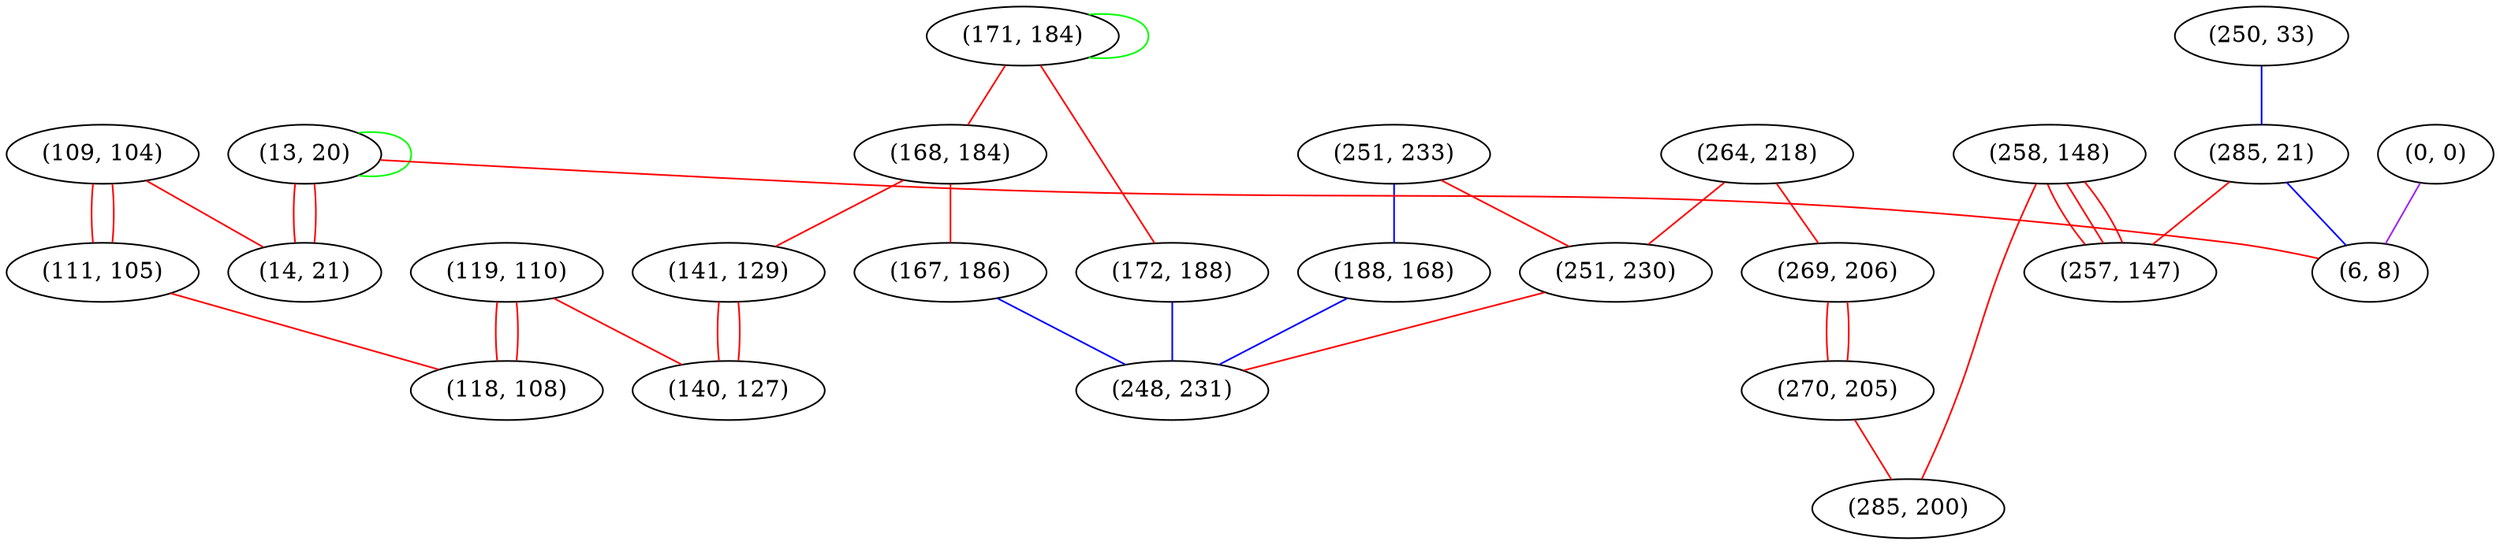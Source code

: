 graph "" {
"(109, 104)";
"(171, 184)";
"(251, 233)";
"(264, 218)";
"(168, 184)";
"(167, 186)";
"(269, 206)";
"(111, 105)";
"(13, 20)";
"(172, 188)";
"(250, 33)";
"(0, 0)";
"(258, 148)";
"(251, 230)";
"(285, 21)";
"(119, 110)";
"(257, 147)";
"(270, 205)";
"(188, 168)";
"(141, 129)";
"(6, 8)";
"(285, 200)";
"(118, 108)";
"(140, 127)";
"(248, 231)";
"(14, 21)";
"(109, 104)" -- "(14, 21)"  [color=red, key=0, weight=1];
"(109, 104)" -- "(111, 105)"  [color=red, key=0, weight=1];
"(109, 104)" -- "(111, 105)"  [color=red, key=1, weight=1];
"(171, 184)" -- "(171, 184)"  [color=green, key=0, weight=2];
"(171, 184)" -- "(168, 184)"  [color=red, key=0, weight=1];
"(171, 184)" -- "(172, 188)"  [color=red, key=0, weight=1];
"(251, 233)" -- "(251, 230)"  [color=red, key=0, weight=1];
"(251, 233)" -- "(188, 168)"  [color=blue, key=0, weight=3];
"(264, 218)" -- "(269, 206)"  [color=red, key=0, weight=1];
"(264, 218)" -- "(251, 230)"  [color=red, key=0, weight=1];
"(168, 184)" -- "(141, 129)"  [color=red, key=0, weight=1];
"(168, 184)" -- "(167, 186)"  [color=red, key=0, weight=1];
"(167, 186)" -- "(248, 231)"  [color=blue, key=0, weight=3];
"(269, 206)" -- "(270, 205)"  [color=red, key=0, weight=1];
"(269, 206)" -- "(270, 205)"  [color=red, key=1, weight=1];
"(111, 105)" -- "(118, 108)"  [color=red, key=0, weight=1];
"(13, 20)" -- "(13, 20)"  [color=green, key=0, weight=2];
"(13, 20)" -- "(6, 8)"  [color=red, key=0, weight=1];
"(13, 20)" -- "(14, 21)"  [color=red, key=0, weight=1];
"(13, 20)" -- "(14, 21)"  [color=red, key=1, weight=1];
"(172, 188)" -- "(248, 231)"  [color=blue, key=0, weight=3];
"(250, 33)" -- "(285, 21)"  [color=blue, key=0, weight=3];
"(0, 0)" -- "(6, 8)"  [color=purple, key=0, weight=4];
"(258, 148)" -- "(257, 147)"  [color=red, key=0, weight=1];
"(258, 148)" -- "(257, 147)"  [color=red, key=1, weight=1];
"(258, 148)" -- "(257, 147)"  [color=red, key=2, weight=1];
"(258, 148)" -- "(285, 200)"  [color=red, key=0, weight=1];
"(251, 230)" -- "(248, 231)"  [color=red, key=0, weight=1];
"(285, 21)" -- "(257, 147)"  [color=red, key=0, weight=1];
"(285, 21)" -- "(6, 8)"  [color=blue, key=0, weight=3];
"(119, 110)" -- "(118, 108)"  [color=red, key=0, weight=1];
"(119, 110)" -- "(118, 108)"  [color=red, key=1, weight=1];
"(119, 110)" -- "(140, 127)"  [color=red, key=0, weight=1];
"(270, 205)" -- "(285, 200)"  [color=red, key=0, weight=1];
"(188, 168)" -- "(248, 231)"  [color=blue, key=0, weight=3];
"(141, 129)" -- "(140, 127)"  [color=red, key=0, weight=1];
"(141, 129)" -- "(140, 127)"  [color=red, key=1, weight=1];
}

